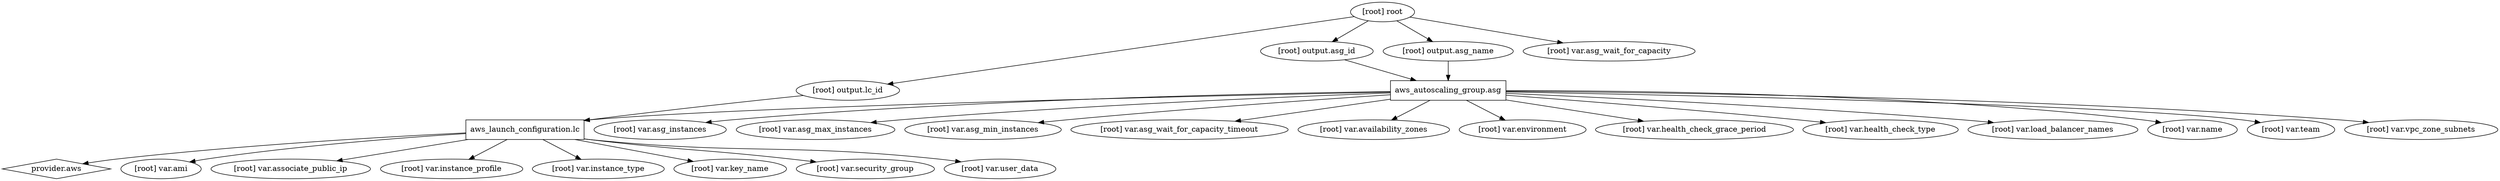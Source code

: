 digraph {
	compound = "true"
	newrank = "true"
	subgraph "root" {
		"[root] aws_autoscaling_group.asg" [label = "aws_autoscaling_group.asg", shape = "box"]
		"[root] aws_launch_configuration.lc" [label = "aws_launch_configuration.lc", shape = "box"]
		"[root] provider.aws" [label = "provider.aws", shape = "diamond"]
		"[root] aws_autoscaling_group.asg" -> "[root] aws_launch_configuration.lc"
		"[root] aws_autoscaling_group.asg" -> "[root] var.asg_instances"
		"[root] aws_autoscaling_group.asg" -> "[root] var.asg_max_instances"
		"[root] aws_autoscaling_group.asg" -> "[root] var.asg_min_instances"
		"[root] aws_autoscaling_group.asg" -> "[root] var.asg_wait_for_capacity_timeout"
		"[root] aws_autoscaling_group.asg" -> "[root] var.availability_zones"
		"[root] aws_autoscaling_group.asg" -> "[root] var.environment"
		"[root] aws_autoscaling_group.asg" -> "[root] var.health_check_grace_period"
		"[root] aws_autoscaling_group.asg" -> "[root] var.health_check_type"
		"[root] aws_autoscaling_group.asg" -> "[root] var.load_balancer_names"
		"[root] aws_autoscaling_group.asg" -> "[root] var.name"
		"[root] aws_autoscaling_group.asg" -> "[root] var.team"
		"[root] aws_autoscaling_group.asg" -> "[root] var.vpc_zone_subnets"
		"[root] aws_launch_configuration.lc" -> "[root] provider.aws"
		"[root] aws_launch_configuration.lc" -> "[root] var.ami"
		"[root] aws_launch_configuration.lc" -> "[root] var.associate_public_ip"
		"[root] aws_launch_configuration.lc" -> "[root] var.instance_profile"
		"[root] aws_launch_configuration.lc" -> "[root] var.instance_type"
		"[root] aws_launch_configuration.lc" -> "[root] var.key_name"
		"[root] aws_launch_configuration.lc" -> "[root] var.security_group"
		"[root] aws_launch_configuration.lc" -> "[root] var.user_data"
		"[root] output.asg_id" -> "[root] aws_autoscaling_group.asg"
		"[root] output.asg_name" -> "[root] aws_autoscaling_group.asg"
		"[root] output.lc_id" -> "[root] aws_launch_configuration.lc"
		"[root] root" -> "[root] output.asg_id"
		"[root] root" -> "[root] output.asg_name"
		"[root] root" -> "[root] output.lc_id"
		"[root] root" -> "[root] var.asg_wait_for_capacity"
	}
}
